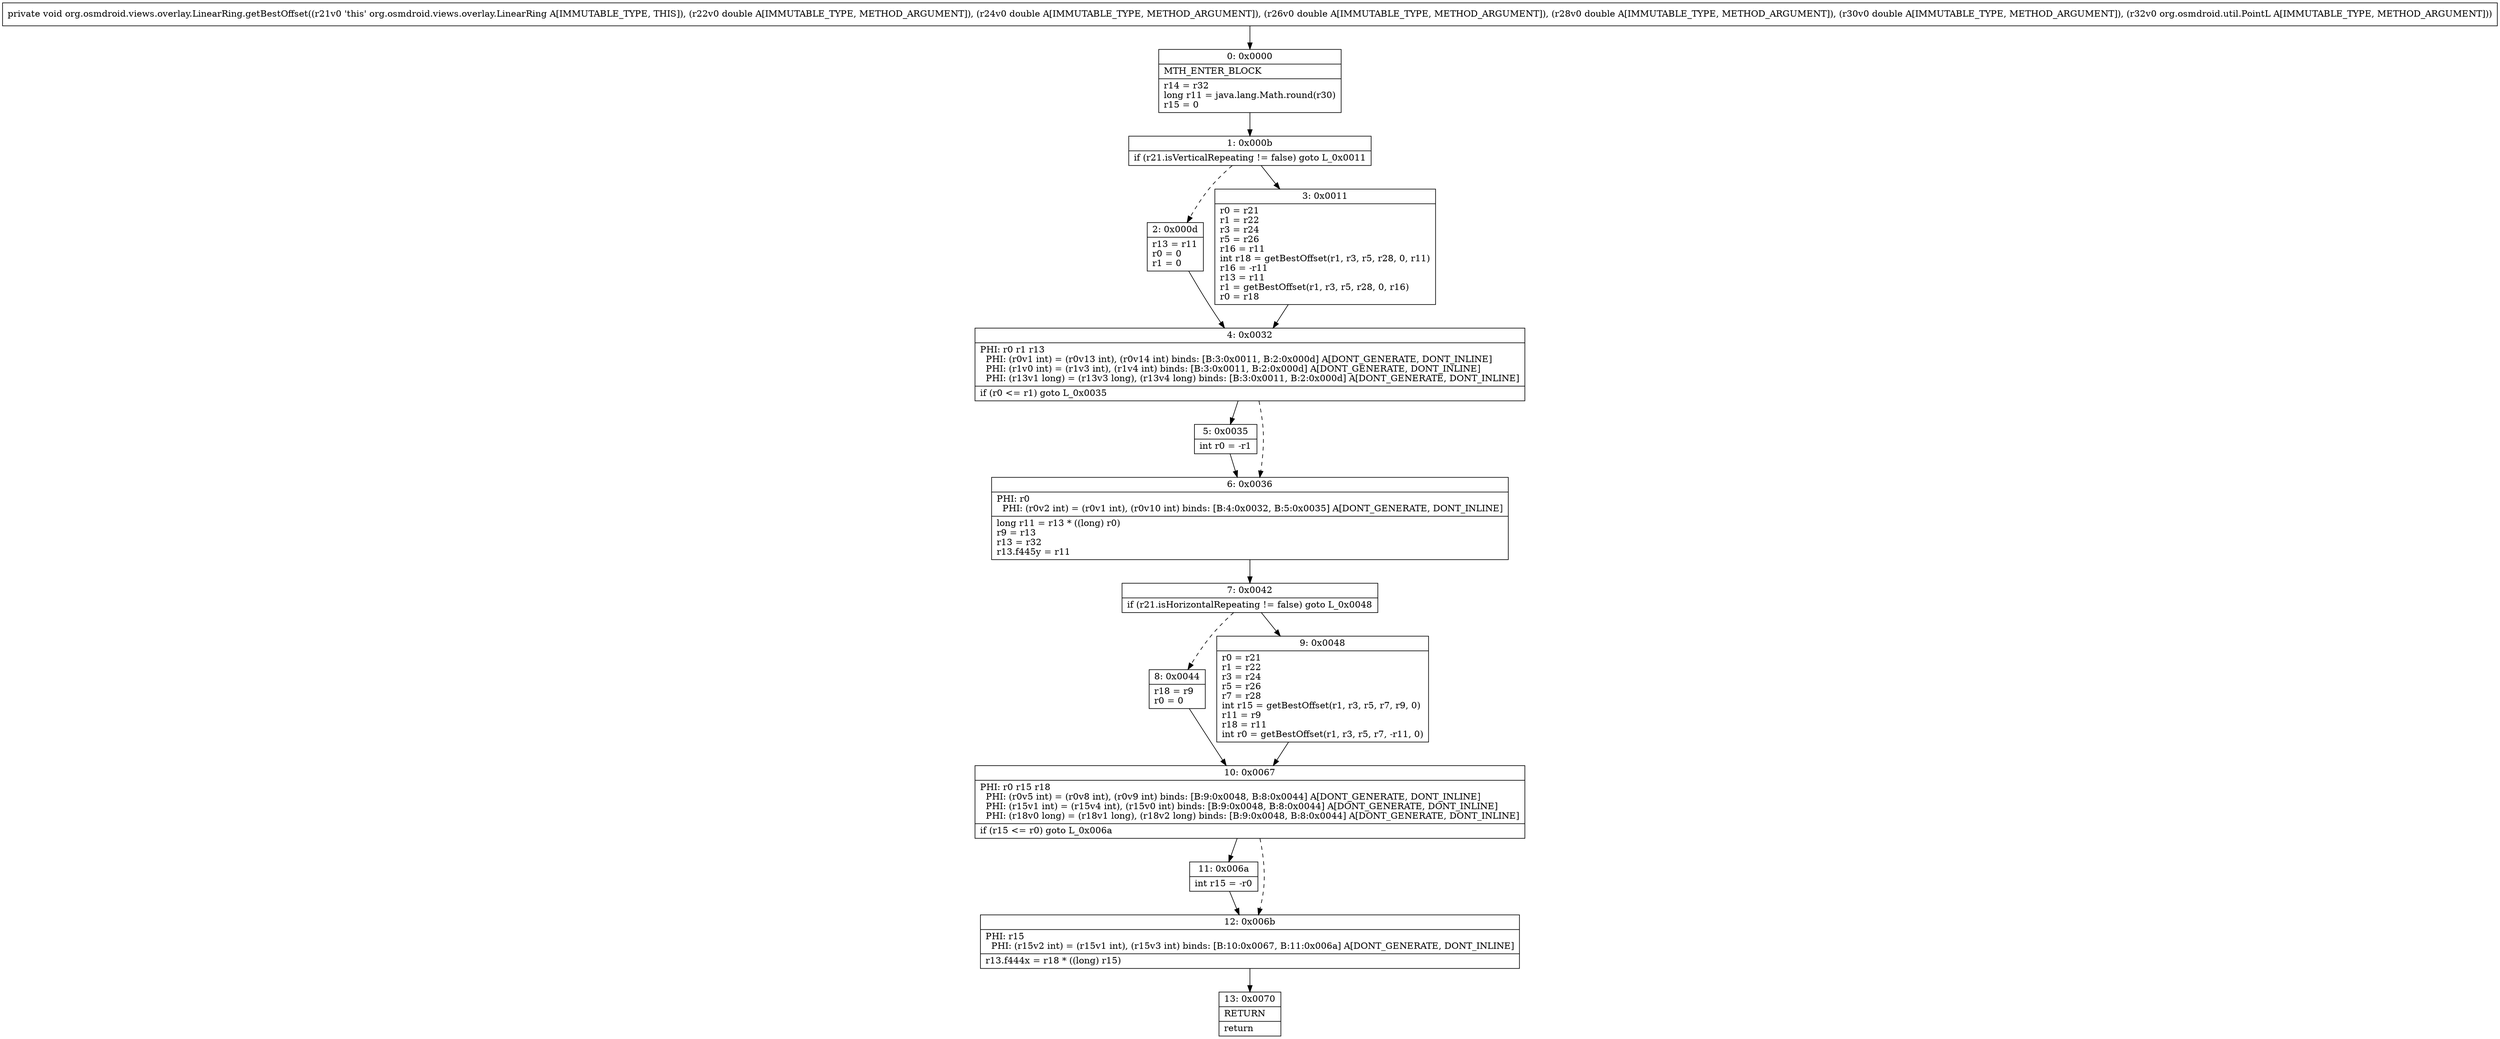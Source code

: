 digraph "CFG fororg.osmdroid.views.overlay.LinearRing.getBestOffset(DDDDDLorg\/osmdroid\/util\/PointL;)V" {
Node_0 [shape=record,label="{0\:\ 0x0000|MTH_ENTER_BLOCK\l|r14 = r32\llong r11 = java.lang.Math.round(r30)\lr15 = 0\l}"];
Node_1 [shape=record,label="{1\:\ 0x000b|if (r21.isVerticalRepeating != false) goto L_0x0011\l}"];
Node_2 [shape=record,label="{2\:\ 0x000d|r13 = r11\lr0 = 0\lr1 = 0\l}"];
Node_3 [shape=record,label="{3\:\ 0x0011|r0 = r21\lr1 = r22\lr3 = r24\lr5 = r26\lr16 = r11\lint r18 = getBestOffset(r1, r3, r5, r28, 0, r11)\lr16 = \-r11\lr13 = r11\lr1 = getBestOffset(r1, r3, r5, r28, 0, r16)\lr0 = r18\l}"];
Node_4 [shape=record,label="{4\:\ 0x0032|PHI: r0 r1 r13 \l  PHI: (r0v1 int) = (r0v13 int), (r0v14 int) binds: [B:3:0x0011, B:2:0x000d] A[DONT_GENERATE, DONT_INLINE]\l  PHI: (r1v0 int) = (r1v3 int), (r1v4 int) binds: [B:3:0x0011, B:2:0x000d] A[DONT_GENERATE, DONT_INLINE]\l  PHI: (r13v1 long) = (r13v3 long), (r13v4 long) binds: [B:3:0x0011, B:2:0x000d] A[DONT_GENERATE, DONT_INLINE]\l|if (r0 \<= r1) goto L_0x0035\l}"];
Node_5 [shape=record,label="{5\:\ 0x0035|int r0 = \-r1\l}"];
Node_6 [shape=record,label="{6\:\ 0x0036|PHI: r0 \l  PHI: (r0v2 int) = (r0v1 int), (r0v10 int) binds: [B:4:0x0032, B:5:0x0035] A[DONT_GENERATE, DONT_INLINE]\l|long r11 = r13 * ((long) r0)\lr9 = r13\lr13 = r32\lr13.f445y = r11\l}"];
Node_7 [shape=record,label="{7\:\ 0x0042|if (r21.isHorizontalRepeating != false) goto L_0x0048\l}"];
Node_8 [shape=record,label="{8\:\ 0x0044|r18 = r9\lr0 = 0\l}"];
Node_9 [shape=record,label="{9\:\ 0x0048|r0 = r21\lr1 = r22\lr3 = r24\lr5 = r26\lr7 = r28\lint r15 = getBestOffset(r1, r3, r5, r7, r9, 0)\lr11 = r9\lr18 = r11\lint r0 = getBestOffset(r1, r3, r5, r7, \-r11, 0)\l}"];
Node_10 [shape=record,label="{10\:\ 0x0067|PHI: r0 r15 r18 \l  PHI: (r0v5 int) = (r0v8 int), (r0v9 int) binds: [B:9:0x0048, B:8:0x0044] A[DONT_GENERATE, DONT_INLINE]\l  PHI: (r15v1 int) = (r15v4 int), (r15v0 int) binds: [B:9:0x0048, B:8:0x0044] A[DONT_GENERATE, DONT_INLINE]\l  PHI: (r18v0 long) = (r18v1 long), (r18v2 long) binds: [B:9:0x0048, B:8:0x0044] A[DONT_GENERATE, DONT_INLINE]\l|if (r15 \<= r0) goto L_0x006a\l}"];
Node_11 [shape=record,label="{11\:\ 0x006a|int r15 = \-r0\l}"];
Node_12 [shape=record,label="{12\:\ 0x006b|PHI: r15 \l  PHI: (r15v2 int) = (r15v1 int), (r15v3 int) binds: [B:10:0x0067, B:11:0x006a] A[DONT_GENERATE, DONT_INLINE]\l|r13.f444x = r18 * ((long) r15)\l}"];
Node_13 [shape=record,label="{13\:\ 0x0070|RETURN\l|return\l}"];
MethodNode[shape=record,label="{private void org.osmdroid.views.overlay.LinearRing.getBestOffset((r21v0 'this' org.osmdroid.views.overlay.LinearRing A[IMMUTABLE_TYPE, THIS]), (r22v0 double A[IMMUTABLE_TYPE, METHOD_ARGUMENT]), (r24v0 double A[IMMUTABLE_TYPE, METHOD_ARGUMENT]), (r26v0 double A[IMMUTABLE_TYPE, METHOD_ARGUMENT]), (r28v0 double A[IMMUTABLE_TYPE, METHOD_ARGUMENT]), (r30v0 double A[IMMUTABLE_TYPE, METHOD_ARGUMENT]), (r32v0 org.osmdroid.util.PointL A[IMMUTABLE_TYPE, METHOD_ARGUMENT])) }"];
MethodNode -> Node_0;
Node_0 -> Node_1;
Node_1 -> Node_2[style=dashed];
Node_1 -> Node_3;
Node_2 -> Node_4;
Node_3 -> Node_4;
Node_4 -> Node_5;
Node_4 -> Node_6[style=dashed];
Node_5 -> Node_6;
Node_6 -> Node_7;
Node_7 -> Node_8[style=dashed];
Node_7 -> Node_9;
Node_8 -> Node_10;
Node_9 -> Node_10;
Node_10 -> Node_11;
Node_10 -> Node_12[style=dashed];
Node_11 -> Node_12;
Node_12 -> Node_13;
}

